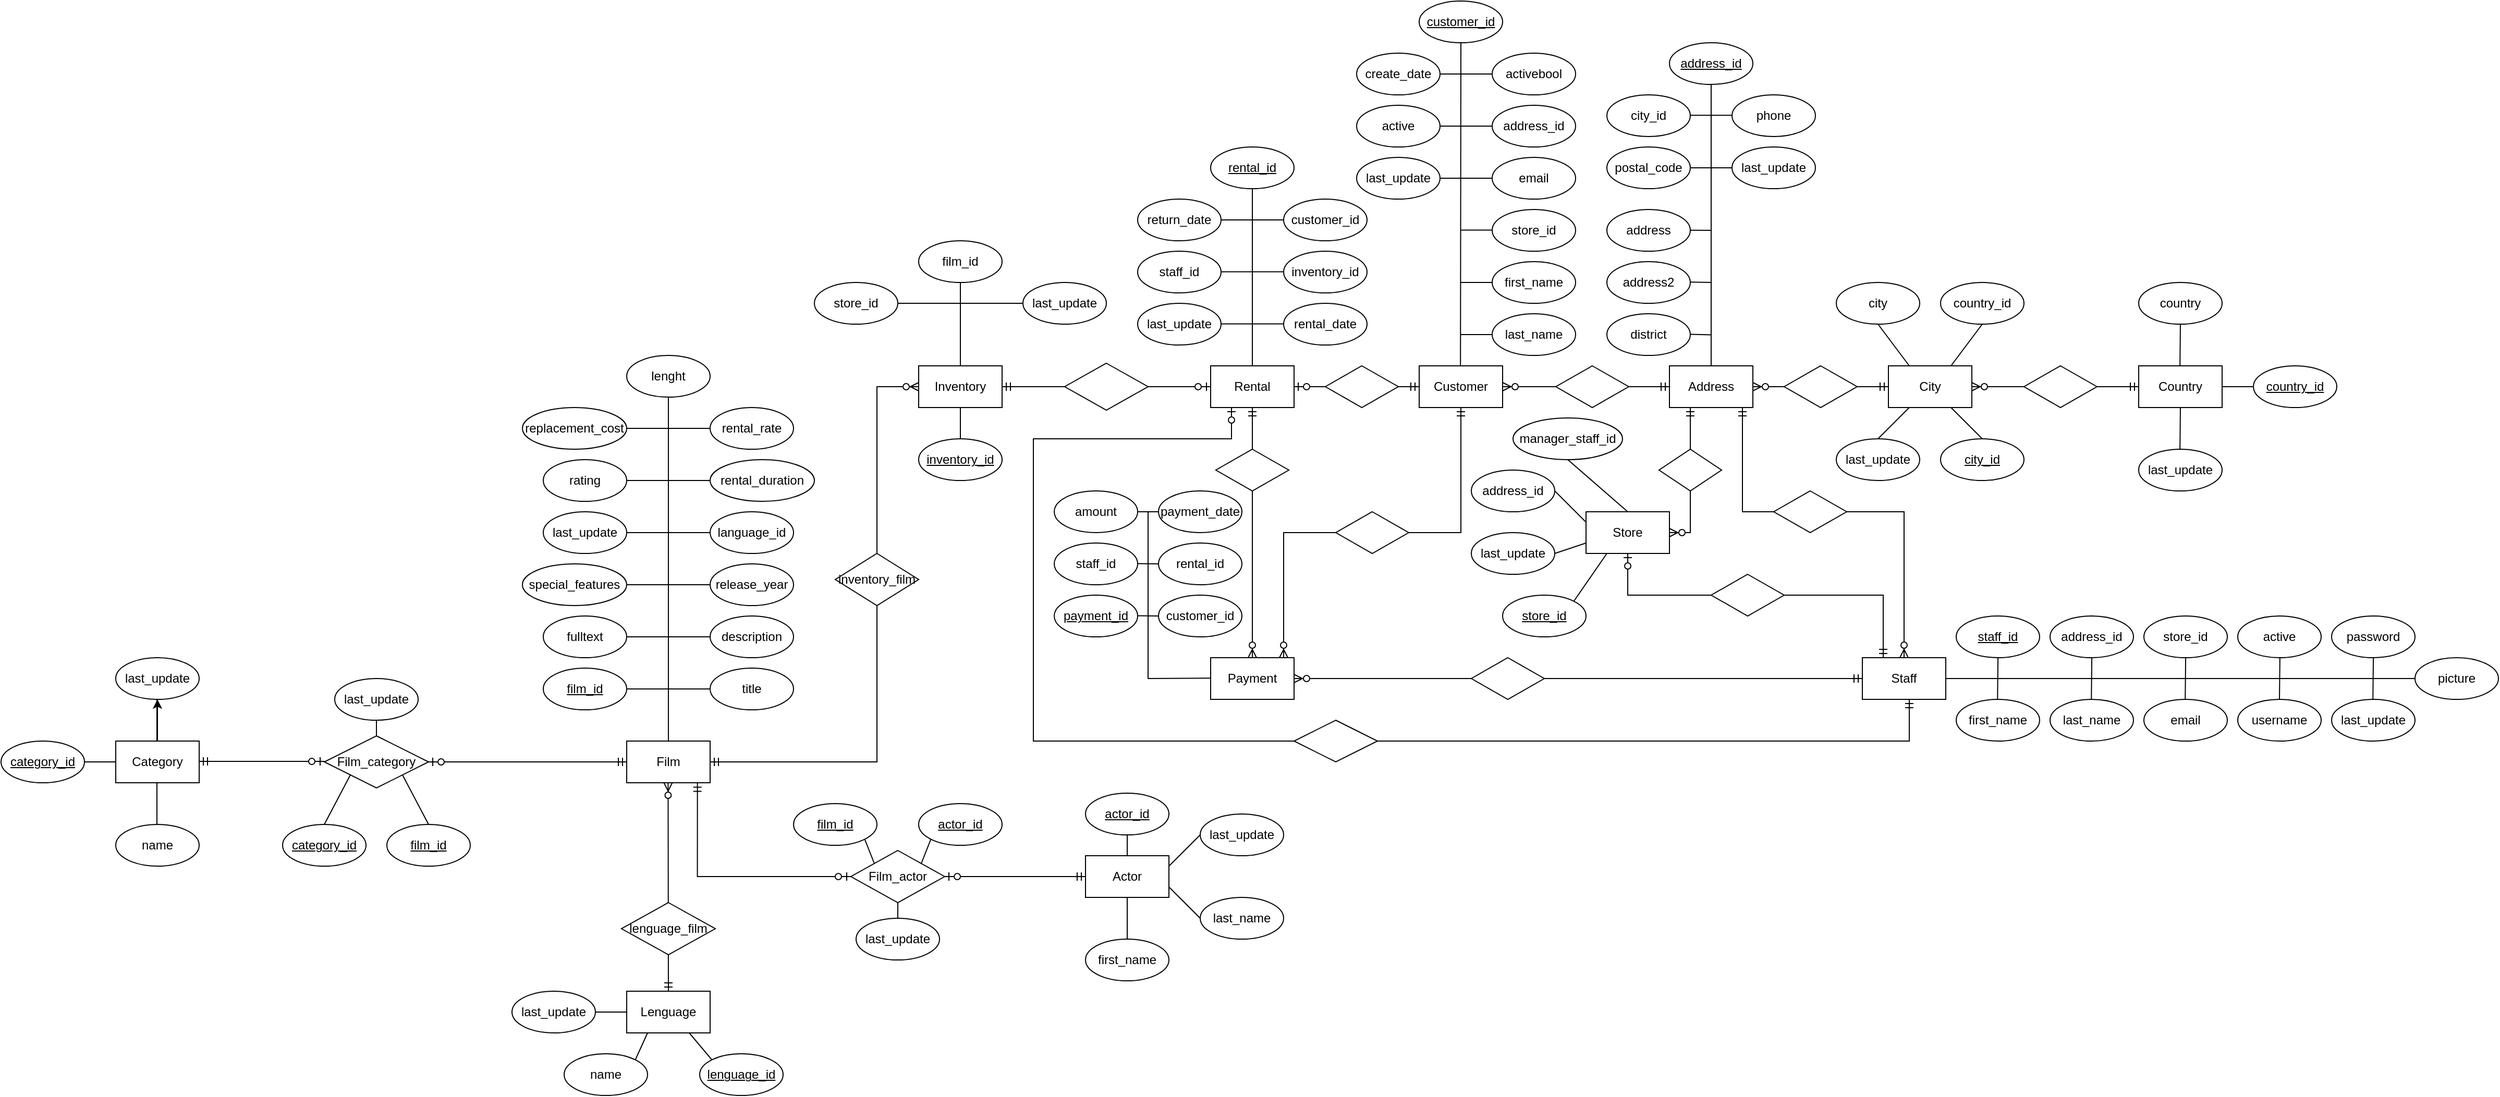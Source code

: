 <mxfile version="26.2.9">
  <diagram name="Page-1" id="4jk_KUfN_Y006rhd_L-A">
    <mxGraphModel dx="2867" dy="2242" grid="1" gridSize="10" guides="1" tooltips="1" connect="1" arrows="1" fold="1" page="1" pageScale="1" pageWidth="827" pageHeight="1169" math="0" shadow="0">
      <root>
        <mxCell id="0" />
        <mxCell id="1" parent="0" />
        <mxCell id="eJ3n2poEC1Jb6eCSKDP9-1" value="" style="edgeStyle=orthogonalEdgeStyle;rounded=0;orthogonalLoop=1;jettySize=auto;html=1;labelBackgroundColor=none;fontColor=default;" parent="1" source="eJ3n2poEC1Jb6eCSKDP9-2" target="eJ3n2poEC1Jb6eCSKDP9-10" edge="1">
          <mxGeometry relative="1" as="geometry" />
        </mxCell>
        <mxCell id="eJ3n2poEC1Jb6eCSKDP9-2" value="Category" style="whiteSpace=wrap;html=1;align=center;labelBackgroundColor=none;" parent="1" vertex="1">
          <mxGeometry x="-210" y="240" width="80" height="40" as="geometry" />
        </mxCell>
        <mxCell id="eJ3n2poEC1Jb6eCSKDP9-3" value="Film" style="whiteSpace=wrap;html=1;align=center;labelBackgroundColor=none;" parent="1" vertex="1">
          <mxGeometry x="280" y="240" width="80" height="40" as="geometry" />
        </mxCell>
        <mxCell id="eJ3n2poEC1Jb6eCSKDP9-4" value="Lenguage" style="whiteSpace=wrap;html=1;align=center;labelBackgroundColor=none;" parent="1" vertex="1">
          <mxGeometry x="280" y="480" width="80" height="40" as="geometry" />
        </mxCell>
        <mxCell id="eJ3n2poEC1Jb6eCSKDP9-5" value="Inventory" style="whiteSpace=wrap;html=1;align=center;labelBackgroundColor=none;" parent="1" vertex="1">
          <mxGeometry x="560" y="-120" width="80" height="40" as="geometry" />
        </mxCell>
        <mxCell id="eJ3n2poEC1Jb6eCSKDP9-6" value="Actor" style="whiteSpace=wrap;html=1;align=center;labelBackgroundColor=none;" parent="1" vertex="1">
          <mxGeometry x="720" y="350" width="80" height="40" as="geometry" />
        </mxCell>
        <mxCell id="eJ3n2poEC1Jb6eCSKDP9-7" value="Film_category" style="shape=rhombus;perimeter=rhombusPerimeter;whiteSpace=wrap;html=1;align=center;labelBackgroundColor=none;" parent="1" vertex="1">
          <mxGeometry x="-10" y="235" width="100" height="50" as="geometry" />
        </mxCell>
        <mxCell id="eJ3n2poEC1Jb6eCSKDP9-8" value="last_update" style="ellipse;whiteSpace=wrap;html=1;align=center;labelBackgroundColor=none;" parent="1" vertex="1">
          <mxGeometry y="180" width="80" height="40" as="geometry" />
        </mxCell>
        <mxCell id="eJ3n2poEC1Jb6eCSKDP9-9" value="" style="endArrow=none;html=1;rounded=0;entryX=0.5;entryY=0;entryDx=0;entryDy=0;exitX=0.5;exitY=1;exitDx=0;exitDy=0;labelBackgroundColor=none;fontColor=default;" parent="1" source="eJ3n2poEC1Jb6eCSKDP9-8" target="eJ3n2poEC1Jb6eCSKDP9-7" edge="1">
          <mxGeometry relative="1" as="geometry">
            <mxPoint x="210" y="170" as="sourcePoint" />
            <mxPoint x="370" y="170" as="targetPoint" />
          </mxGeometry>
        </mxCell>
        <mxCell id="eJ3n2poEC1Jb6eCSKDP9-10" value="last_update" style="ellipse;whiteSpace=wrap;html=1;align=center;labelBackgroundColor=none;" parent="1" vertex="1">
          <mxGeometry x="-210" y="160" width="80" height="40" as="geometry" />
        </mxCell>
        <mxCell id="eJ3n2poEC1Jb6eCSKDP9-11" value="name" style="ellipse;whiteSpace=wrap;html=1;align=center;labelBackgroundColor=none;" parent="1" vertex="1">
          <mxGeometry x="-210" y="320" width="80" height="40" as="geometry" />
        </mxCell>
        <mxCell id="eJ3n2poEC1Jb6eCSKDP9-12" value="" style="endArrow=none;html=1;rounded=0;entryX=0.5;entryY=0;entryDx=0;entryDy=0;exitX=0.5;exitY=1;exitDx=0;exitDy=0;labelBackgroundColor=none;fontColor=default;" parent="1" edge="1">
          <mxGeometry relative="1" as="geometry">
            <mxPoint x="-170.5" y="200" as="sourcePoint" />
            <mxPoint x="-170.5" y="240" as="targetPoint" />
          </mxGeometry>
        </mxCell>
        <mxCell id="eJ3n2poEC1Jb6eCSKDP9-13" value="" style="endArrow=none;html=1;rounded=0;entryX=0.5;entryY=0;entryDx=0;entryDy=0;exitX=0.5;exitY=1;exitDx=0;exitDy=0;labelBackgroundColor=none;fontColor=default;" parent="1" edge="1">
          <mxGeometry relative="1" as="geometry">
            <mxPoint x="-170.5" y="280" as="sourcePoint" />
            <mxPoint x="-170.5" y="320" as="targetPoint" />
          </mxGeometry>
        </mxCell>
        <mxCell id="eJ3n2poEC1Jb6eCSKDP9-14" value="title" style="ellipse;whiteSpace=wrap;html=1;align=center;labelBackgroundColor=none;" parent="1" vertex="1">
          <mxGeometry x="360" y="170" width="80" height="40" as="geometry" />
        </mxCell>
        <mxCell id="eJ3n2poEC1Jb6eCSKDP9-15" value="description" style="ellipse;whiteSpace=wrap;html=1;align=center;labelBackgroundColor=none;" parent="1" vertex="1">
          <mxGeometry x="360" y="120" width="80" height="40" as="geometry" />
        </mxCell>
        <mxCell id="eJ3n2poEC1Jb6eCSKDP9-16" value="release_year" style="ellipse;whiteSpace=wrap;html=1;align=center;labelBackgroundColor=none;" parent="1" vertex="1">
          <mxGeometry x="360" y="70" width="80" height="40" as="geometry" />
        </mxCell>
        <mxCell id="eJ3n2poEC1Jb6eCSKDP9-17" value="language_id" style="ellipse;whiteSpace=wrap;html=1;align=center;labelBackgroundColor=none;" parent="1" vertex="1">
          <mxGeometry x="360" y="20" width="80" height="40" as="geometry" />
        </mxCell>
        <mxCell id="eJ3n2poEC1Jb6eCSKDP9-18" value="rental_duration" style="ellipse;whiteSpace=wrap;html=1;align=center;labelBackgroundColor=none;" parent="1" vertex="1">
          <mxGeometry x="360" y="-30" width="100" height="40" as="geometry" />
        </mxCell>
        <mxCell id="eJ3n2poEC1Jb6eCSKDP9-19" value="special_features" style="ellipse;whiteSpace=wrap;html=1;align=center;labelBackgroundColor=none;" parent="1" vertex="1">
          <mxGeometry x="180" y="70" width="100" height="40" as="geometry" />
        </mxCell>
        <mxCell id="eJ3n2poEC1Jb6eCSKDP9-20" value="last_update" style="ellipse;whiteSpace=wrap;html=1;align=center;labelBackgroundColor=none;" parent="1" vertex="1">
          <mxGeometry x="200" y="20" width="80" height="40" as="geometry" />
        </mxCell>
        <mxCell id="eJ3n2poEC1Jb6eCSKDP9-21" value="rating" style="ellipse;whiteSpace=wrap;html=1;align=center;labelBackgroundColor=none;" parent="1" vertex="1">
          <mxGeometry x="200" y="-30" width="80" height="40" as="geometry" />
        </mxCell>
        <mxCell id="eJ3n2poEC1Jb6eCSKDP9-22" value="rental_rate" style="ellipse;whiteSpace=wrap;html=1;align=center;labelBackgroundColor=none;" parent="1" vertex="1">
          <mxGeometry x="360" y="-80" width="80" height="40" as="geometry" />
        </mxCell>
        <mxCell id="eJ3n2poEC1Jb6eCSKDP9-23" value="replacement_cost" style="ellipse;whiteSpace=wrap;html=1;align=center;labelBackgroundColor=none;" parent="1" vertex="1">
          <mxGeometry x="180" y="-80" width="100" height="40" as="geometry" />
        </mxCell>
        <mxCell id="eJ3n2poEC1Jb6eCSKDP9-24" value="lenght" style="ellipse;whiteSpace=wrap;html=1;align=center;labelBackgroundColor=none;" parent="1" vertex="1">
          <mxGeometry x="280" y="-130" width="80" height="40" as="geometry" />
        </mxCell>
        <mxCell id="eJ3n2poEC1Jb6eCSKDP9-25" value="fulltext" style="ellipse;whiteSpace=wrap;html=1;align=center;labelBackgroundColor=none;" parent="1" vertex="1">
          <mxGeometry x="200" y="120" width="80" height="40" as="geometry" />
        </mxCell>
        <mxCell id="eJ3n2poEC1Jb6eCSKDP9-26" value="last_update" style="ellipse;whiteSpace=wrap;html=1;align=center;labelBackgroundColor=none;" parent="1" vertex="1">
          <mxGeometry x="170" y="480" width="80" height="40" as="geometry" />
        </mxCell>
        <mxCell id="eJ3n2poEC1Jb6eCSKDP9-27" value="name" style="ellipse;whiteSpace=wrap;html=1;align=center;labelBackgroundColor=none;" parent="1" vertex="1">
          <mxGeometry x="220" y="540" width="80" height="40" as="geometry" />
        </mxCell>
        <mxCell id="eJ3n2poEC1Jb6eCSKDP9-28" value="film_id" style="ellipse;whiteSpace=wrap;html=1;align=center;labelBackgroundColor=none;" parent="1" vertex="1">
          <mxGeometry x="560" y="-240" width="80" height="40" as="geometry" />
        </mxCell>
        <mxCell id="eJ3n2poEC1Jb6eCSKDP9-29" value="store_id" style="ellipse;whiteSpace=wrap;html=1;align=center;labelBackgroundColor=none;" parent="1" vertex="1">
          <mxGeometry x="460" y="-200" width="80" height="40" as="geometry" />
        </mxCell>
        <mxCell id="eJ3n2poEC1Jb6eCSKDP9-30" value="last_update" style="ellipse;whiteSpace=wrap;html=1;align=center;labelBackgroundColor=none;" parent="1" vertex="1">
          <mxGeometry x="660" y="-200" width="80" height="40" as="geometry" />
        </mxCell>
        <mxCell id="eJ3n2poEC1Jb6eCSKDP9-31" value="Rental" style="whiteSpace=wrap;html=1;align=center;labelBackgroundColor=none;" parent="1" vertex="1">
          <mxGeometry x="840" y="-120" width="80" height="40" as="geometry" />
        </mxCell>
        <mxCell id="eJ3n2poEC1Jb6eCSKDP9-32" value="Film_actor" style="shape=rhombus;perimeter=rhombusPerimeter;whiteSpace=wrap;html=1;align=center;labelBackgroundColor=none;" parent="1" vertex="1">
          <mxGeometry x="495" y="345" width="90" height="50" as="geometry" />
        </mxCell>
        <mxCell id="eJ3n2poEC1Jb6eCSKDP9-33" value="last_update" style="ellipse;whiteSpace=wrap;html=1;align=center;labelBackgroundColor=none;" parent="1" vertex="1">
          <mxGeometry x="500" y="410" width="80" height="40" as="geometry" />
        </mxCell>
        <mxCell id="eJ3n2poEC1Jb6eCSKDP9-34" value="" style="endArrow=none;html=1;rounded=0;exitX=0.5;exitY=1;exitDx=0;exitDy=0;labelBackgroundColor=none;fontColor=default;" parent="1" source="eJ3n2poEC1Jb6eCSKDP9-32" edge="1">
          <mxGeometry relative="1" as="geometry">
            <mxPoint x="540" y="390" as="sourcePoint" />
            <mxPoint x="540" y="410" as="targetPoint" />
          </mxGeometry>
        </mxCell>
        <mxCell id="eJ3n2poEC1Jb6eCSKDP9-35" value="first_name" style="ellipse;whiteSpace=wrap;html=1;align=center;labelBackgroundColor=none;" parent="1" vertex="1">
          <mxGeometry x="720" y="430" width="80" height="40" as="geometry" />
        </mxCell>
        <mxCell id="eJ3n2poEC1Jb6eCSKDP9-36" value="last_name" style="ellipse;whiteSpace=wrap;html=1;align=center;labelBackgroundColor=none;" parent="1" vertex="1">
          <mxGeometry x="830" y="390" width="80" height="40" as="geometry" />
        </mxCell>
        <mxCell id="eJ3n2poEC1Jb6eCSKDP9-37" value="last_update" style="ellipse;whiteSpace=wrap;html=1;align=center;labelBackgroundColor=none;" parent="1" vertex="1">
          <mxGeometry x="830" y="310" width="80" height="40" as="geometry" />
        </mxCell>
        <mxCell id="eJ3n2poEC1Jb6eCSKDP9-38" value="" style="endArrow=none;html=1;rounded=0;entryX=0;entryY=0.5;entryDx=0;entryDy=0;exitX=1;exitY=0.25;exitDx=0;exitDy=0;labelBackgroundColor=none;fontColor=default;" parent="1" source="eJ3n2poEC1Jb6eCSKDP9-6" target="eJ3n2poEC1Jb6eCSKDP9-37" edge="1">
          <mxGeometry relative="1" as="geometry">
            <mxPoint x="540" y="270" as="sourcePoint" />
            <mxPoint x="700" y="270" as="targetPoint" />
          </mxGeometry>
        </mxCell>
        <mxCell id="eJ3n2poEC1Jb6eCSKDP9-39" value="" style="endArrow=none;html=1;rounded=0;entryX=0.5;entryY=0;entryDx=0;entryDy=0;exitX=0.5;exitY=1;exitDx=0;exitDy=0;labelBackgroundColor=none;fontColor=default;" parent="1" source="eJ3n2poEC1Jb6eCSKDP9-6" target="eJ3n2poEC1Jb6eCSKDP9-35" edge="1">
          <mxGeometry relative="1" as="geometry">
            <mxPoint x="750" y="400" as="sourcePoint" />
            <mxPoint x="790" y="400" as="targetPoint" />
          </mxGeometry>
        </mxCell>
        <mxCell id="eJ3n2poEC1Jb6eCSKDP9-40" value="" style="endArrow=none;html=1;rounded=0;entryX=0;entryY=0.5;entryDx=0;entryDy=0;exitX=1;exitY=0.75;exitDx=0;exitDy=0;labelBackgroundColor=none;fontColor=default;" parent="1" source="eJ3n2poEC1Jb6eCSKDP9-6" target="eJ3n2poEC1Jb6eCSKDP9-36" edge="1">
          <mxGeometry relative="1" as="geometry">
            <mxPoint x="770" y="400" as="sourcePoint" />
            <mxPoint x="770" y="440" as="targetPoint" />
          </mxGeometry>
        </mxCell>
        <mxCell id="eJ3n2poEC1Jb6eCSKDP9-41" value="" style="endArrow=none;html=1;rounded=0;entryX=1;entryY=0;entryDx=0;entryDy=0;exitX=0.25;exitY=1;exitDx=0;exitDy=0;labelBackgroundColor=none;fontColor=default;" parent="1" source="eJ3n2poEC1Jb6eCSKDP9-4" target="eJ3n2poEC1Jb6eCSKDP9-27" edge="1">
          <mxGeometry relative="1" as="geometry">
            <mxPoint x="350" y="540" as="sourcePoint" />
            <mxPoint x="350" y="580" as="targetPoint" />
          </mxGeometry>
        </mxCell>
        <mxCell id="eJ3n2poEC1Jb6eCSKDP9-42" value="" style="endArrow=none;html=1;rounded=0;entryX=1;entryY=0.5;entryDx=0;entryDy=0;labelBackgroundColor=none;fontColor=default;" parent="1" source="eJ3n2poEC1Jb6eCSKDP9-4" target="eJ3n2poEC1Jb6eCSKDP9-26" edge="1">
          <mxGeometry relative="1" as="geometry">
            <mxPoint x="580" y="500" as="sourcePoint" />
            <mxPoint x="580" y="540" as="targetPoint" />
          </mxGeometry>
        </mxCell>
        <mxCell id="eJ3n2poEC1Jb6eCSKDP9-43" value="inventory_id" style="ellipse;whiteSpace=wrap;html=1;align=center;labelBackgroundColor=none;" parent="1" vertex="1">
          <mxGeometry x="910" y="-230" width="80" height="40" as="geometry" />
        </mxCell>
        <mxCell id="eJ3n2poEC1Jb6eCSKDP9-44" value="rental_date" style="ellipse;whiteSpace=wrap;html=1;align=center;labelBackgroundColor=none;" parent="1" vertex="1">
          <mxGeometry x="910" y="-180" width="80" height="40" as="geometry" />
        </mxCell>
        <mxCell id="eJ3n2poEC1Jb6eCSKDP9-45" value="last_update" style="ellipse;whiteSpace=wrap;html=1;align=center;labelBackgroundColor=none;" parent="1" vertex="1">
          <mxGeometry x="770" y="-180" width="80" height="40" as="geometry" />
        </mxCell>
        <mxCell id="eJ3n2poEC1Jb6eCSKDP9-46" value="staff_id" style="ellipse;whiteSpace=wrap;html=1;align=center;labelBackgroundColor=none;" parent="1" vertex="1">
          <mxGeometry x="770" y="-230" width="80" height="40" as="geometry" />
        </mxCell>
        <mxCell id="eJ3n2poEC1Jb6eCSKDP9-47" value="customer_id" style="ellipse;whiteSpace=wrap;html=1;align=center;labelBackgroundColor=none;" parent="1" vertex="1">
          <mxGeometry x="910" y="-280" width="80" height="40" as="geometry" />
        </mxCell>
        <mxCell id="eJ3n2poEC1Jb6eCSKDP9-48" value="return_date" style="ellipse;whiteSpace=wrap;html=1;align=center;labelBackgroundColor=none;" parent="1" vertex="1">
          <mxGeometry x="770" y="-280" width="80" height="40" as="geometry" />
        </mxCell>
        <mxCell id="eJ3n2poEC1Jb6eCSKDP9-49" value="" style="endArrow=none;html=1;rounded=0;entryX=0.5;entryY=0;entryDx=0;entryDy=0;exitX=0.5;exitY=1;exitDx=0;exitDy=0;labelBackgroundColor=none;fontColor=default;" parent="1" source="eJ3n2poEC1Jb6eCSKDP9-105" target="eJ3n2poEC1Jb6eCSKDP9-31" edge="1">
          <mxGeometry relative="1" as="geometry">
            <mxPoint x="880" y="-260" as="sourcePoint" />
            <mxPoint x="930" y="-120" as="targetPoint" />
          </mxGeometry>
        </mxCell>
        <mxCell id="eJ3n2poEC1Jb6eCSKDP9-50" value="" style="endArrow=none;html=1;rounded=0;exitX=1;exitY=0.5;exitDx=0;exitDy=0;entryX=0;entryY=0.5;entryDx=0;entryDy=0;labelBackgroundColor=none;fontColor=default;" parent="1" source="eJ3n2poEC1Jb6eCSKDP9-48" target="eJ3n2poEC1Jb6eCSKDP9-47" edge="1">
          <mxGeometry relative="1" as="geometry">
            <mxPoint x="860" y="-280" as="sourcePoint" />
            <mxPoint x="900" y="-270" as="targetPoint" />
          </mxGeometry>
        </mxCell>
        <mxCell id="eJ3n2poEC1Jb6eCSKDP9-51" value="" style="endArrow=none;html=1;rounded=0;exitX=1;exitY=0.5;exitDx=0;exitDy=0;entryX=0;entryY=0.5;entryDx=0;entryDy=0;labelBackgroundColor=none;fontColor=default;" parent="1" edge="1">
          <mxGeometry relative="1" as="geometry">
            <mxPoint x="850" y="-210.24" as="sourcePoint" />
            <mxPoint x="910" y="-210.24" as="targetPoint" />
          </mxGeometry>
        </mxCell>
        <mxCell id="eJ3n2poEC1Jb6eCSKDP9-52" value="" style="endArrow=none;html=1;rounded=0;exitX=1;exitY=0.5;exitDx=0;exitDy=0;entryX=0;entryY=0.5;entryDx=0;entryDy=0;labelBackgroundColor=none;fontColor=default;" parent="1" edge="1">
          <mxGeometry relative="1" as="geometry">
            <mxPoint x="850" y="-160.24" as="sourcePoint" />
            <mxPoint x="910" y="-160.24" as="targetPoint" />
          </mxGeometry>
        </mxCell>
        <mxCell id="eJ3n2poEC1Jb6eCSKDP9-53" value="Customer" style="whiteSpace=wrap;html=1;align=center;labelBackgroundColor=none;" parent="1" vertex="1">
          <mxGeometry x="1040" y="-120" width="80" height="40" as="geometry" />
        </mxCell>
        <mxCell id="eJ3n2poEC1Jb6eCSKDP9-54" value="Address" style="whiteSpace=wrap;html=1;align=center;labelBackgroundColor=none;" parent="1" vertex="1">
          <mxGeometry x="1280" y="-120" width="80" height="40" as="geometry" />
        </mxCell>
        <mxCell id="eJ3n2poEC1Jb6eCSKDP9-55" value="City" style="whiteSpace=wrap;html=1;align=center;labelBackgroundColor=none;" parent="1" vertex="1">
          <mxGeometry x="1490" y="-120" width="80" height="40" as="geometry" />
        </mxCell>
        <mxCell id="eJ3n2poEC1Jb6eCSKDP9-56" value="Country" style="whiteSpace=wrap;html=1;align=center;labelBackgroundColor=none;" parent="1" vertex="1">
          <mxGeometry x="1730" y="-120" width="80" height="40" as="geometry" />
        </mxCell>
        <mxCell id="eJ3n2poEC1Jb6eCSKDP9-57" value="last_update" style="ellipse;whiteSpace=wrap;html=1;align=center;labelBackgroundColor=none;" parent="1" vertex="1">
          <mxGeometry x="1730" y="-40" width="80" height="40" as="geometry" />
        </mxCell>
        <mxCell id="eJ3n2poEC1Jb6eCSKDP9-58" value="country" style="ellipse;whiteSpace=wrap;html=1;align=center;labelBackgroundColor=none;" parent="1" vertex="1">
          <mxGeometry x="1730" y="-200" width="80" height="40" as="geometry" />
        </mxCell>
        <mxCell id="eJ3n2poEC1Jb6eCSKDP9-59" value="last_update" style="ellipse;whiteSpace=wrap;html=1;align=center;labelBackgroundColor=none;" parent="1" vertex="1">
          <mxGeometry x="1440" y="-50" width="80" height="40" as="geometry" />
        </mxCell>
        <mxCell id="eJ3n2poEC1Jb6eCSKDP9-60" value="" style="endArrow=none;html=1;rounded=0;entryX=0.5;entryY=0;entryDx=0;entryDy=0;exitX=0.5;exitY=1;exitDx=0;exitDy=0;labelBackgroundColor=none;fontColor=default;" parent="1" source="eJ3n2poEC1Jb6eCSKDP9-56" edge="1">
          <mxGeometry relative="1" as="geometry">
            <mxPoint x="1769.58" y="-180" as="sourcePoint" />
            <mxPoint x="1769.58" y="-40" as="targetPoint" />
          </mxGeometry>
        </mxCell>
        <mxCell id="eJ3n2poEC1Jb6eCSKDP9-61" value="" style="endArrow=none;html=1;rounded=0;entryX=0.5;entryY=0;entryDx=0;entryDy=0;exitX=0.5;exitY=1;exitDx=0;exitDy=0;labelBackgroundColor=none;fontColor=default;" parent="1" edge="1">
          <mxGeometry relative="1" as="geometry">
            <mxPoint x="1770" y="-160" as="sourcePoint" />
            <mxPoint x="1769.58" y="-120" as="targetPoint" />
          </mxGeometry>
        </mxCell>
        <mxCell id="eJ3n2poEC1Jb6eCSKDP9-62" value="" style="endArrow=none;html=1;rounded=0;entryX=0.5;entryY=0;entryDx=0;entryDy=0;exitX=0.25;exitY=1;exitDx=0;exitDy=0;labelBackgroundColor=none;fontColor=default;" parent="1" source="eJ3n2poEC1Jb6eCSKDP9-55" target="eJ3n2poEC1Jb6eCSKDP9-59" edge="1">
          <mxGeometry relative="1" as="geometry">
            <mxPoint x="1530" y="-80" as="sourcePoint" />
            <mxPoint x="1529.58" y="-40" as="targetPoint" />
          </mxGeometry>
        </mxCell>
        <mxCell id="eJ3n2poEC1Jb6eCSKDP9-63" value="country_id" style="ellipse;whiteSpace=wrap;html=1;align=center;labelBackgroundColor=none;" parent="1" vertex="1">
          <mxGeometry x="1540" y="-200" width="80" height="40" as="geometry" />
        </mxCell>
        <mxCell id="eJ3n2poEC1Jb6eCSKDP9-64" value="" style="endArrow=none;html=1;rounded=0;entryX=0.75;entryY=0;entryDx=0;entryDy=0;exitX=0.5;exitY=1;exitDx=0;exitDy=0;labelBackgroundColor=none;fontColor=default;" parent="1" source="eJ3n2poEC1Jb6eCSKDP9-63" target="eJ3n2poEC1Jb6eCSKDP9-55" edge="1">
          <mxGeometry relative="1" as="geometry">
            <mxPoint x="1530" y="-160" as="sourcePoint" />
            <mxPoint x="1529.58" y="-120" as="targetPoint" />
          </mxGeometry>
        </mxCell>
        <mxCell id="eJ3n2poEC1Jb6eCSKDP9-65" value="city" style="ellipse;whiteSpace=wrap;html=1;align=center;labelBackgroundColor=none;" parent="1" vertex="1">
          <mxGeometry x="1440" y="-200" width="80" height="40" as="geometry" />
        </mxCell>
        <mxCell id="eJ3n2poEC1Jb6eCSKDP9-66" value="" style="endArrow=none;html=1;rounded=0;entryX=0.25;entryY=0;entryDx=0;entryDy=0;exitX=0.5;exitY=1;exitDx=0;exitDy=0;labelBackgroundColor=none;fontColor=default;" parent="1" source="eJ3n2poEC1Jb6eCSKDP9-65" target="eJ3n2poEC1Jb6eCSKDP9-55" edge="1">
          <mxGeometry relative="1" as="geometry">
            <mxPoint x="1470.42" y="-150" as="sourcePoint" />
            <mxPoint x="1470" y="-110" as="targetPoint" />
          </mxGeometry>
        </mxCell>
        <mxCell id="eJ3n2poEC1Jb6eCSKDP9-67" value="district" style="ellipse;whiteSpace=wrap;html=1;align=center;labelBackgroundColor=none;" parent="1" vertex="1">
          <mxGeometry x="1220" y="-170" width="80" height="40" as="geometry" />
        </mxCell>
        <mxCell id="eJ3n2poEC1Jb6eCSKDP9-68" value="address2" style="ellipse;whiteSpace=wrap;html=1;align=center;labelBackgroundColor=none;" parent="1" vertex="1">
          <mxGeometry x="1220" y="-220" width="80" height="40" as="geometry" />
        </mxCell>
        <mxCell id="eJ3n2poEC1Jb6eCSKDP9-69" value="address" style="ellipse;whiteSpace=wrap;html=1;align=center;labelBackgroundColor=none;" parent="1" vertex="1">
          <mxGeometry x="1220" y="-270" width="80" height="40" as="geometry" />
        </mxCell>
        <mxCell id="eJ3n2poEC1Jb6eCSKDP9-70" value="city_id" style="ellipse;whiteSpace=wrap;html=1;align=center;labelBackgroundColor=none;" parent="1" vertex="1">
          <mxGeometry x="1220" y="-380" width="80" height="40" as="geometry" />
        </mxCell>
        <mxCell id="eJ3n2poEC1Jb6eCSKDP9-71" value="phone" style="ellipse;whiteSpace=wrap;html=1;align=center;labelBackgroundColor=none;" parent="1" vertex="1">
          <mxGeometry x="1340" y="-380" width="80" height="40" as="geometry" />
        </mxCell>
        <mxCell id="eJ3n2poEC1Jb6eCSKDP9-72" value="postal_code" style="ellipse;whiteSpace=wrap;html=1;align=center;labelBackgroundColor=none;" parent="1" vertex="1">
          <mxGeometry x="1220" y="-330" width="80" height="40" as="geometry" />
        </mxCell>
        <mxCell id="eJ3n2poEC1Jb6eCSKDP9-73" value="last_update" style="ellipse;whiteSpace=wrap;html=1;align=center;labelBackgroundColor=none;" parent="1" vertex="1">
          <mxGeometry x="1340" y="-330" width="80" height="40" as="geometry" />
        </mxCell>
        <mxCell id="eJ3n2poEC1Jb6eCSKDP9-74" value="" style="endArrow=none;html=1;rounded=0;labelBackgroundColor=none;fontColor=default;" parent="1" edge="1">
          <mxGeometry relative="1" as="geometry">
            <mxPoint x="1300" y="-250.14" as="sourcePoint" />
            <mxPoint x="1320" y="-250" as="targetPoint" />
          </mxGeometry>
        </mxCell>
        <mxCell id="eJ3n2poEC1Jb6eCSKDP9-75" value="" style="endArrow=none;html=1;rounded=0;exitX=1;exitY=0.5;exitDx=0;exitDy=0;entryX=0;entryY=0.5;entryDx=0;entryDy=0;labelBackgroundColor=none;fontColor=default;" parent="1" source="eJ3n2poEC1Jb6eCSKDP9-72" target="eJ3n2poEC1Jb6eCSKDP9-73" edge="1">
          <mxGeometry relative="1" as="geometry">
            <mxPoint x="1290" y="-250.83" as="sourcePoint" />
            <mxPoint x="1350" y="-250.83" as="targetPoint" />
          </mxGeometry>
        </mxCell>
        <mxCell id="eJ3n2poEC1Jb6eCSKDP9-76" value="" style="endArrow=none;html=1;rounded=0;exitX=1;exitY=0.5;exitDx=0;exitDy=0;entryX=0;entryY=0.5;entryDx=0;entryDy=0;labelBackgroundColor=none;fontColor=default;" parent="1" edge="1">
          <mxGeometry relative="1" as="geometry">
            <mxPoint x="1300" y="-360.42" as="sourcePoint" />
            <mxPoint x="1340" y="-360.42" as="targetPoint" />
          </mxGeometry>
        </mxCell>
        <mxCell id="eJ3n2poEC1Jb6eCSKDP9-77" value="" style="endArrow=none;html=1;rounded=0;exitX=0.5;exitY=0;exitDx=0;exitDy=0;entryX=0.5;entryY=1;entryDx=0;entryDy=0;labelBackgroundColor=none;fontColor=default;" parent="1" source="eJ3n2poEC1Jb6eCSKDP9-54" target="eJ3n2poEC1Jb6eCSKDP9-107" edge="1">
          <mxGeometry relative="1" as="geometry">
            <mxPoint x="1320" y="-140.42" as="sourcePoint" />
            <mxPoint x="1320" y="-360.278" as="targetPoint" />
          </mxGeometry>
        </mxCell>
        <mxCell id="eJ3n2poEC1Jb6eCSKDP9-78" value="" style="endArrow=none;html=1;rounded=0;exitX=1;exitY=0.5;exitDx=0;exitDy=0;labelBackgroundColor=none;fontColor=default;" parent="1" edge="1">
          <mxGeometry relative="1" as="geometry">
            <mxPoint x="1300" y="-150.21" as="sourcePoint" />
            <mxPoint x="1320" y="-149.79" as="targetPoint" />
          </mxGeometry>
        </mxCell>
        <mxCell id="eJ3n2poEC1Jb6eCSKDP9-79" value="" style="endArrow=none;html=1;rounded=0;exitX=1;exitY=0.5;exitDx=0;exitDy=0;labelBackgroundColor=none;fontColor=default;" parent="1" edge="1">
          <mxGeometry relative="1" as="geometry">
            <mxPoint x="1300" y="-200.42" as="sourcePoint" />
            <mxPoint x="1320" y="-200.0" as="targetPoint" />
            <Array as="points">
              <mxPoint x="1320" y="-200.0" />
            </Array>
          </mxGeometry>
        </mxCell>
        <mxCell id="eJ3n2poEC1Jb6eCSKDP9-80" value="address_id" style="ellipse;whiteSpace=wrap;html=1;align=center;labelBackgroundColor=none;" parent="1" vertex="1">
          <mxGeometry x="1110" y="-370" width="80" height="40" as="geometry" />
        </mxCell>
        <mxCell id="eJ3n2poEC1Jb6eCSKDP9-81" value="email" style="ellipse;whiteSpace=wrap;html=1;align=center;labelBackgroundColor=none;" parent="1" vertex="1">
          <mxGeometry x="1110" y="-320" width="80" height="40" as="geometry" />
        </mxCell>
        <mxCell id="eJ3n2poEC1Jb6eCSKDP9-82" value="last_update" style="ellipse;whiteSpace=wrap;html=1;align=center;labelBackgroundColor=none;" parent="1" vertex="1">
          <mxGeometry x="980" y="-320" width="80" height="40" as="geometry" />
        </mxCell>
        <mxCell id="eJ3n2poEC1Jb6eCSKDP9-83" value="active" style="ellipse;whiteSpace=wrap;html=1;align=center;labelBackgroundColor=none;" parent="1" vertex="1">
          <mxGeometry x="980" y="-370" width="80" height="40" as="geometry" />
        </mxCell>
        <mxCell id="eJ3n2poEC1Jb6eCSKDP9-84" value="activebool" style="ellipse;whiteSpace=wrap;html=1;align=center;labelBackgroundColor=none;" parent="1" vertex="1">
          <mxGeometry x="1110" y="-420" width="80" height="40" as="geometry" />
        </mxCell>
        <mxCell id="eJ3n2poEC1Jb6eCSKDP9-85" value="create_date" style="ellipse;whiteSpace=wrap;html=1;align=center;labelBackgroundColor=none;" parent="1" vertex="1">
          <mxGeometry x="980" y="-420" width="80" height="40" as="geometry" />
        </mxCell>
        <mxCell id="eJ3n2poEC1Jb6eCSKDP9-86" value="" style="endArrow=none;html=1;rounded=0;exitX=1;exitY=0.5;exitDx=0;exitDy=0;entryX=0;entryY=0.5;entryDx=0;entryDy=0;labelBackgroundColor=none;fontColor=default;" parent="1" source="eJ3n2poEC1Jb6eCSKDP9-85" target="eJ3n2poEC1Jb6eCSKDP9-84" edge="1">
          <mxGeometry relative="1" as="geometry">
            <mxPoint x="1080" y="-380" as="sourcePoint" />
            <mxPoint x="1120" y="-370" as="targetPoint" />
          </mxGeometry>
        </mxCell>
        <mxCell id="eJ3n2poEC1Jb6eCSKDP9-87" value="" style="endArrow=none;html=1;rounded=0;entryX=0;entryY=0.5;entryDx=0;entryDy=0;exitX=1;exitY=0.5;exitDx=0;exitDy=0;labelBackgroundColor=none;fontColor=default;" parent="1" source="eJ3n2poEC1Jb6eCSKDP9-83" target="eJ3n2poEC1Jb6eCSKDP9-80" edge="1">
          <mxGeometry relative="1" as="geometry">
            <mxPoint x="1090" y="-350" as="sourcePoint" />
            <mxPoint x="1130" y="-320.24" as="targetPoint" />
          </mxGeometry>
        </mxCell>
        <mxCell id="eJ3n2poEC1Jb6eCSKDP9-88" value="" style="endArrow=none;html=1;rounded=0;exitX=1;exitY=0.5;exitDx=0;exitDy=0;entryX=0;entryY=0.5;entryDx=0;entryDy=0;labelBackgroundColor=none;fontColor=default;" parent="1" source="eJ3n2poEC1Jb6eCSKDP9-82" target="eJ3n2poEC1Jb6eCSKDP9-81" edge="1">
          <mxGeometry relative="1" as="geometry">
            <mxPoint x="1070" y="-280.24" as="sourcePoint" />
            <mxPoint x="1130" y="-280.24" as="targetPoint" />
          </mxGeometry>
        </mxCell>
        <mxCell id="eJ3n2poEC1Jb6eCSKDP9-89" value="" style="endArrow=none;html=1;rounded=0;entryX=0.5;entryY=0;entryDx=0;entryDy=0;exitX=0.5;exitY=1;exitDx=0;exitDy=0;labelBackgroundColor=none;fontColor=default;" parent="1" source="eJ3n2poEC1Jb6eCSKDP9-106" edge="1">
          <mxGeometry relative="1" as="geometry">
            <mxPoint x="1080" y="-400" as="sourcePoint" />
            <mxPoint x="1079.58" y="-120" as="targetPoint" />
          </mxGeometry>
        </mxCell>
        <mxCell id="eJ3n2poEC1Jb6eCSKDP9-90" value="first_name" style="ellipse;whiteSpace=wrap;html=1;align=center;labelBackgroundColor=none;" parent="1" vertex="1">
          <mxGeometry x="1110" y="-220" width="80" height="40" as="geometry" />
        </mxCell>
        <mxCell id="eJ3n2poEC1Jb6eCSKDP9-91" value="last_name" style="ellipse;whiteSpace=wrap;html=1;align=center;labelBackgroundColor=none;" parent="1" vertex="1">
          <mxGeometry x="1110" y="-170" width="80" height="40" as="geometry" />
        </mxCell>
        <mxCell id="eJ3n2poEC1Jb6eCSKDP9-92" value="store_id" style="ellipse;whiteSpace=wrap;html=1;align=center;labelBackgroundColor=none;" parent="1" vertex="1">
          <mxGeometry x="1110" y="-270" width="80" height="40" as="geometry" />
        </mxCell>
        <mxCell id="eJ3n2poEC1Jb6eCSKDP9-93" value="" style="endArrow=none;html=1;rounded=0;entryX=0;entryY=0.5;entryDx=0;entryDy=0;labelBackgroundColor=none;fontColor=default;" parent="1" target="eJ3n2poEC1Jb6eCSKDP9-91" edge="1">
          <mxGeometry relative="1" as="geometry">
            <mxPoint x="1080" y="-150" as="sourcePoint" />
            <mxPoint x="1120" y="-310" as="targetPoint" />
          </mxGeometry>
        </mxCell>
        <mxCell id="eJ3n2poEC1Jb6eCSKDP9-94" value="" style="endArrow=none;html=1;rounded=0;entryX=0;entryY=0.5;entryDx=0;entryDy=0;labelBackgroundColor=none;fontColor=default;" parent="1" target="eJ3n2poEC1Jb6eCSKDP9-90" edge="1">
          <mxGeometry relative="1" as="geometry">
            <mxPoint x="1080" y="-200" as="sourcePoint" />
            <mxPoint x="1130" y="-300" as="targetPoint" />
          </mxGeometry>
        </mxCell>
        <mxCell id="eJ3n2poEC1Jb6eCSKDP9-95" value="Payment" style="whiteSpace=wrap;html=1;align=center;labelBackgroundColor=none;" parent="1" vertex="1">
          <mxGeometry x="840" y="160" width="80" height="40" as="geometry" />
        </mxCell>
        <mxCell id="BU0Beg_0q8MP8XWMQUrm-27" style="edgeStyle=orthogonalEdgeStyle;rounded=0;orthogonalLoop=1;jettySize=auto;html=1;entryX=0.25;entryY=1;entryDx=0;entryDy=0;startArrow=ERmandOne;startFill=0;endArrow=ERzeroToOne;endFill=0;" edge="1" parent="1" source="eJ3n2poEC1Jb6eCSKDP9-96" target="eJ3n2poEC1Jb6eCSKDP9-31">
          <mxGeometry relative="1" as="geometry">
            <Array as="points">
              <mxPoint x="1510" y="240" />
              <mxPoint x="670" y="240" />
              <mxPoint x="670" y="-50" />
              <mxPoint x="860" y="-50" />
            </Array>
          </mxGeometry>
        </mxCell>
        <mxCell id="eJ3n2poEC1Jb6eCSKDP9-96" value="Staff" style="whiteSpace=wrap;html=1;align=center;labelBackgroundColor=none;" parent="1" vertex="1">
          <mxGeometry x="1465" y="160" width="80" height="40" as="geometry" />
        </mxCell>
        <mxCell id="BU0Beg_0q8MP8XWMQUrm-40" style="edgeStyle=orthogonalEdgeStyle;rounded=0;orthogonalLoop=1;jettySize=auto;html=1;entryX=0.25;entryY=0;entryDx=0;entryDy=0;startArrow=ERzeroToOne;startFill=0;endArrow=ERmandOne;endFill=0;" edge="1" parent="1" source="eJ3n2poEC1Jb6eCSKDP9-97" target="eJ3n2poEC1Jb6eCSKDP9-96">
          <mxGeometry relative="1" as="geometry">
            <Array as="points">
              <mxPoint x="1240" y="100" />
              <mxPoint x="1485" y="100" />
            </Array>
          </mxGeometry>
        </mxCell>
        <mxCell id="eJ3n2poEC1Jb6eCSKDP9-97" value="Store" style="whiteSpace=wrap;html=1;align=center;labelBackgroundColor=none;" parent="1" vertex="1">
          <mxGeometry x="1200" y="20" width="80" height="40" as="geometry" />
        </mxCell>
        <mxCell id="eJ3n2poEC1Jb6eCSKDP9-98" value="" style="endArrow=none;html=1;rounded=0;entryX=0;entryY=0.5;entryDx=0;entryDy=0;labelBackgroundColor=none;fontColor=default;" parent="1" edge="1">
          <mxGeometry relative="1" as="geometry">
            <mxPoint x="1080" y="-250.2" as="sourcePoint" />
            <mxPoint x="1110" y="-250.2" as="targetPoint" />
          </mxGeometry>
        </mxCell>
        <mxCell id="eJ3n2poEC1Jb6eCSKDP9-99" value="last_update" style="ellipse;whiteSpace=wrap;html=1;align=center;labelBackgroundColor=none;" parent="1" vertex="1">
          <mxGeometry x="1090" y="40" width="80" height="40" as="geometry" />
        </mxCell>
        <mxCell id="eJ3n2poEC1Jb6eCSKDP9-100" value="address_id" style="ellipse;whiteSpace=wrap;html=1;align=center;labelBackgroundColor=none;" parent="1" vertex="1">
          <mxGeometry x="1090" y="-20" width="80" height="40" as="geometry" />
        </mxCell>
        <mxCell id="eJ3n2poEC1Jb6eCSKDP9-101" value="manager_staff_id" style="ellipse;whiteSpace=wrap;html=1;align=center;labelBackgroundColor=none;" parent="1" vertex="1">
          <mxGeometry x="1130" y="-70" width="105" height="40" as="geometry" />
        </mxCell>
        <mxCell id="eJ3n2poEC1Jb6eCSKDP9-102" value="" style="endArrow=none;html=1;rounded=0;entryX=0.5;entryY=0;entryDx=0;entryDy=0;exitX=0.5;exitY=1;exitDx=0;exitDy=0;labelBackgroundColor=none;fontColor=default;" parent="1" source="eJ3n2poEC1Jb6eCSKDP9-101" target="eJ3n2poEC1Jb6eCSKDP9-97" edge="1">
          <mxGeometry relative="1" as="geometry">
            <mxPoint x="1010" y="50" as="sourcePoint" />
            <mxPoint x="1170" y="50" as="targetPoint" />
          </mxGeometry>
        </mxCell>
        <mxCell id="eJ3n2poEC1Jb6eCSKDP9-103" value="" style="endArrow=none;html=1;rounded=0;entryX=0;entryY=0.25;entryDx=0;entryDy=0;exitX=1;exitY=0.5;exitDx=0;exitDy=0;labelBackgroundColor=none;fontColor=default;" parent="1" source="eJ3n2poEC1Jb6eCSKDP9-100" target="eJ3n2poEC1Jb6eCSKDP9-97" edge="1">
          <mxGeometry relative="1" as="geometry">
            <mxPoint x="1010" y="50" as="sourcePoint" />
            <mxPoint x="1170" y="50" as="targetPoint" />
          </mxGeometry>
        </mxCell>
        <mxCell id="eJ3n2poEC1Jb6eCSKDP9-104" value="" style="endArrow=none;html=1;rounded=0;entryX=0;entryY=0.75;entryDx=0;entryDy=0;exitX=1;exitY=0.5;exitDx=0;exitDy=0;labelBackgroundColor=none;fontColor=default;" parent="1" source="eJ3n2poEC1Jb6eCSKDP9-99" target="eJ3n2poEC1Jb6eCSKDP9-97" edge="1">
          <mxGeometry relative="1" as="geometry">
            <mxPoint x="1010" y="50" as="sourcePoint" />
            <mxPoint x="1170" y="50" as="targetPoint" />
          </mxGeometry>
        </mxCell>
        <mxCell id="eJ3n2poEC1Jb6eCSKDP9-105" value="rental_id" style="ellipse;whiteSpace=wrap;html=1;align=center;fontStyle=4;labelBackgroundColor=none;" parent="1" vertex="1">
          <mxGeometry x="840" y="-330" width="80" height="40" as="geometry" />
        </mxCell>
        <mxCell id="eJ3n2poEC1Jb6eCSKDP9-106" value="customer_id" style="ellipse;whiteSpace=wrap;html=1;align=center;fontStyle=4;labelBackgroundColor=none;" parent="1" vertex="1">
          <mxGeometry x="1040" y="-470" width="80" height="40" as="geometry" />
        </mxCell>
        <mxCell id="eJ3n2poEC1Jb6eCSKDP9-107" value="address_id" style="ellipse;whiteSpace=wrap;html=1;align=center;fontStyle=4;labelBackgroundColor=none;" parent="1" vertex="1">
          <mxGeometry x="1280" y="-430" width="80" height="40" as="geometry" />
        </mxCell>
        <mxCell id="eJ3n2poEC1Jb6eCSKDP9-108" value="city_id" style="ellipse;whiteSpace=wrap;html=1;align=center;fontStyle=4;labelBackgroundColor=none;" parent="1" vertex="1">
          <mxGeometry x="1540" y="-50" width="80" height="40" as="geometry" />
        </mxCell>
        <mxCell id="eJ3n2poEC1Jb6eCSKDP9-109" value="" style="endArrow=none;html=1;rounded=0;entryX=0.75;entryY=1;entryDx=0;entryDy=0;exitX=0.5;exitY=0;exitDx=0;exitDy=0;labelBackgroundColor=none;fontColor=default;" parent="1" source="eJ3n2poEC1Jb6eCSKDP9-108" target="eJ3n2poEC1Jb6eCSKDP9-55" edge="1">
          <mxGeometry relative="1" as="geometry">
            <mxPoint x="1590" y="-150" as="sourcePoint" />
            <mxPoint x="1560" y="-110" as="targetPoint" />
          </mxGeometry>
        </mxCell>
        <mxCell id="eJ3n2poEC1Jb6eCSKDP9-110" value="store_id" style="ellipse;whiteSpace=wrap;html=1;align=center;fontStyle=4;labelBackgroundColor=none;" parent="1" vertex="1">
          <mxGeometry x="1120" y="100" width="80" height="40" as="geometry" />
        </mxCell>
        <mxCell id="eJ3n2poEC1Jb6eCSKDP9-111" value="" style="endArrow=none;html=1;rounded=0;exitX=1;exitY=0;exitDx=0;exitDy=0;entryX=0.25;entryY=1;entryDx=0;entryDy=0;labelBackgroundColor=none;fontColor=default;" parent="1" source="eJ3n2poEC1Jb6eCSKDP9-110" target="eJ3n2poEC1Jb6eCSKDP9-97" edge="1">
          <mxGeometry relative="1" as="geometry">
            <mxPoint x="1170" y="30" as="sourcePoint" />
            <mxPoint x="1330" y="30" as="targetPoint" />
          </mxGeometry>
        </mxCell>
        <mxCell id="eJ3n2poEC1Jb6eCSKDP9-112" value="country_id" style="ellipse;whiteSpace=wrap;html=1;align=center;fontStyle=4;labelBackgroundColor=none;" parent="1" vertex="1">
          <mxGeometry x="1840" y="-120" width="80" height="40" as="geometry" />
        </mxCell>
        <mxCell id="eJ3n2poEC1Jb6eCSKDP9-113" value="" style="endArrow=none;html=1;rounded=0;entryX=1;entryY=0.5;entryDx=0;entryDy=0;exitX=0;exitY=0.5;exitDx=0;exitDy=0;labelBackgroundColor=none;fontColor=default;" parent="1" source="eJ3n2poEC1Jb6eCSKDP9-112" target="eJ3n2poEC1Jb6eCSKDP9-56" edge="1">
          <mxGeometry relative="1" as="geometry">
            <mxPoint x="1860.42" y="-180" as="sourcePoint" />
            <mxPoint x="1860" y="-140" as="targetPoint" />
          </mxGeometry>
        </mxCell>
        <mxCell id="eJ3n2poEC1Jb6eCSKDP9-114" value="inventory_id" style="ellipse;whiteSpace=wrap;html=1;align=center;fontStyle=4;labelBackgroundColor=none;" parent="1" vertex="1">
          <mxGeometry x="560" y="-50" width="80" height="40" as="geometry" />
        </mxCell>
        <mxCell id="eJ3n2poEC1Jb6eCSKDP9-115" value="" style="endArrow=none;html=1;rounded=0;entryX=0.5;entryY=0;entryDx=0;entryDy=0;exitX=0.5;exitY=1;exitDx=0;exitDy=0;labelBackgroundColor=none;fontColor=default;" parent="1" source="eJ3n2poEC1Jb6eCSKDP9-5" target="eJ3n2poEC1Jb6eCSKDP9-114" edge="1">
          <mxGeometry relative="1" as="geometry">
            <mxPoint x="679.57" y="-65" as="sourcePoint" />
            <mxPoint x="679.57" y="105" as="targetPoint" />
          </mxGeometry>
        </mxCell>
        <mxCell id="eJ3n2poEC1Jb6eCSKDP9-116" value="" style="endArrow=none;html=1;rounded=0;entryX=0.5;entryY=0;entryDx=0;entryDy=0;exitX=0.5;exitY=1;exitDx=0;exitDy=0;labelBackgroundColor=none;fontColor=default;" parent="1" source="eJ3n2poEC1Jb6eCSKDP9-28" target="eJ3n2poEC1Jb6eCSKDP9-5" edge="1">
          <mxGeometry relative="1" as="geometry">
            <mxPoint x="660" y="-425" as="sourcePoint" />
            <mxPoint x="600" y="-160" as="targetPoint" />
          </mxGeometry>
        </mxCell>
        <mxCell id="eJ3n2poEC1Jb6eCSKDP9-117" value="" style="endArrow=none;html=1;rounded=0;entryX=1;entryY=0.5;entryDx=0;entryDy=0;exitX=0;exitY=0.5;exitDx=0;exitDy=0;labelBackgroundColor=none;fontColor=default;" parent="1" source="eJ3n2poEC1Jb6eCSKDP9-30" target="eJ3n2poEC1Jb6eCSKDP9-29" edge="1">
          <mxGeometry relative="1" as="geometry">
            <mxPoint x="499.57" y="-430" as="sourcePoint" />
            <mxPoint x="499.57" y="-260" as="targetPoint" />
            <Array as="points">
              <mxPoint x="600" y="-180" />
            </Array>
          </mxGeometry>
        </mxCell>
        <mxCell id="eJ3n2poEC1Jb6eCSKDP9-118" value="film_id" style="ellipse;whiteSpace=wrap;html=1;align=center;fontStyle=4;labelBackgroundColor=none;" parent="1" vertex="1">
          <mxGeometry x="200" y="170" width="80" height="40" as="geometry" />
        </mxCell>
        <mxCell id="eJ3n2poEC1Jb6eCSKDP9-119" value="film_id" style="ellipse;whiteSpace=wrap;html=1;align=center;fontStyle=4;labelBackgroundColor=none;" parent="1" vertex="1">
          <mxGeometry x="50" y="320" width="80" height="40" as="geometry" />
        </mxCell>
        <mxCell id="eJ3n2poEC1Jb6eCSKDP9-120" value="category_id" style="ellipse;whiteSpace=wrap;html=1;align=center;fontStyle=4;labelBackgroundColor=none;" parent="1" vertex="1">
          <mxGeometry x="-50" y="320" width="80" height="40" as="geometry" />
        </mxCell>
        <mxCell id="eJ3n2poEC1Jb6eCSKDP9-121" value="" style="endArrow=none;html=1;rounded=0;entryX=0.5;entryY=0;entryDx=0;entryDy=0;exitX=0;exitY=1;exitDx=0;exitDy=0;labelBackgroundColor=none;fontColor=default;" parent="1" source="eJ3n2poEC1Jb6eCSKDP9-7" target="eJ3n2poEC1Jb6eCSKDP9-120" edge="1">
          <mxGeometry relative="1" as="geometry">
            <mxPoint x="-70" y="290" as="sourcePoint" />
            <mxPoint x="-70" y="330" as="targetPoint" />
          </mxGeometry>
        </mxCell>
        <mxCell id="eJ3n2poEC1Jb6eCSKDP9-122" value="" style="endArrow=none;html=1;rounded=0;entryX=0.5;entryY=0;entryDx=0;entryDy=0;exitX=1;exitY=1;exitDx=0;exitDy=0;labelBackgroundColor=none;fontColor=default;" parent="1" source="eJ3n2poEC1Jb6eCSKDP9-7" target="eJ3n2poEC1Jb6eCSKDP9-119" edge="1">
          <mxGeometry relative="1" as="geometry">
            <mxPoint x="160" y="280" as="sourcePoint" />
            <mxPoint x="160" y="320" as="targetPoint" />
          </mxGeometry>
        </mxCell>
        <mxCell id="eJ3n2poEC1Jb6eCSKDP9-123" value="category_id" style="ellipse;whiteSpace=wrap;html=1;align=center;fontStyle=4;labelBackgroundColor=none;" parent="1" vertex="1">
          <mxGeometry x="-320" y="240" width="80" height="40" as="geometry" />
        </mxCell>
        <mxCell id="eJ3n2poEC1Jb6eCSKDP9-124" value="" style="endArrow=none;html=1;rounded=0;entryX=0;entryY=0.5;entryDx=0;entryDy=0;exitX=1;exitY=0.5;exitDx=0;exitDy=0;labelBackgroundColor=none;fontColor=default;" parent="1" source="eJ3n2poEC1Jb6eCSKDP9-123" target="eJ3n2poEC1Jb6eCSKDP9-2" edge="1">
          <mxGeometry relative="1" as="geometry">
            <mxPoint x="-160.5" y="210" as="sourcePoint" />
            <mxPoint x="-160.5" y="250" as="targetPoint" />
          </mxGeometry>
        </mxCell>
        <mxCell id="eJ3n2poEC1Jb6eCSKDP9-125" value="" style="endArrow=none;html=1;rounded=0;exitX=0.5;exitY=1;exitDx=0;exitDy=0;labelBackgroundColor=none;fontColor=default;entryX=0.5;entryY=0;entryDx=0;entryDy=0;" parent="1" source="eJ3n2poEC1Jb6eCSKDP9-24" target="eJ3n2poEC1Jb6eCSKDP9-3" edge="1">
          <mxGeometry relative="1" as="geometry">
            <mxPoint x="319.99" y="-65" as="sourcePoint" />
            <mxPoint x="320" y="240" as="targetPoint" />
          </mxGeometry>
        </mxCell>
        <mxCell id="eJ3n2poEC1Jb6eCSKDP9-126" value="" style="endArrow=none;html=1;rounded=0;exitX=1;exitY=0.5;exitDx=0;exitDy=0;entryX=0;entryY=0.5;entryDx=0;entryDy=0;labelBackgroundColor=none;fontColor=default;" parent="1" source="eJ3n2poEC1Jb6eCSKDP9-23" target="eJ3n2poEC1Jb6eCSKDP9-22" edge="1">
          <mxGeometry relative="1" as="geometry">
            <mxPoint x="290" y="-60.43" as="sourcePoint" />
            <mxPoint x="340" y="-60.43" as="targetPoint" />
          </mxGeometry>
        </mxCell>
        <mxCell id="eJ3n2poEC1Jb6eCSKDP9-127" value="" style="endArrow=none;html=1;rounded=0;exitX=1;exitY=0.5;exitDx=0;exitDy=0;entryX=0;entryY=0.5;entryDx=0;entryDy=0;labelBackgroundColor=none;fontColor=default;" parent="1" source="eJ3n2poEC1Jb6eCSKDP9-21" target="eJ3n2poEC1Jb6eCSKDP9-18" edge="1">
          <mxGeometry relative="1" as="geometry">
            <mxPoint x="290" y="-10.87" as="sourcePoint" />
            <mxPoint x="340" y="-10.87" as="targetPoint" />
          </mxGeometry>
        </mxCell>
        <mxCell id="eJ3n2poEC1Jb6eCSKDP9-128" value="" style="endArrow=none;html=1;rounded=0;exitX=1;exitY=0.5;exitDx=0;exitDy=0;entryX=0;entryY=0.5;entryDx=0;entryDy=0;labelBackgroundColor=none;fontColor=default;" parent="1" source="eJ3n2poEC1Jb6eCSKDP9-20" target="eJ3n2poEC1Jb6eCSKDP9-17" edge="1">
          <mxGeometry relative="1" as="geometry">
            <mxPoint x="290" y="39.57" as="sourcePoint" />
            <mxPoint x="340" y="39.57" as="targetPoint" />
          </mxGeometry>
        </mxCell>
        <mxCell id="eJ3n2poEC1Jb6eCSKDP9-129" value="" style="endArrow=none;html=1;rounded=0;exitX=1;exitY=0.5;exitDx=0;exitDy=0;entryX=0;entryY=0.5;entryDx=0;entryDy=0;labelBackgroundColor=none;fontColor=default;" parent="1" source="eJ3n2poEC1Jb6eCSKDP9-19" target="eJ3n2poEC1Jb6eCSKDP9-16" edge="1">
          <mxGeometry relative="1" as="geometry">
            <mxPoint x="290" y="89.57" as="sourcePoint" />
            <mxPoint x="340" y="89.57" as="targetPoint" />
          </mxGeometry>
        </mxCell>
        <mxCell id="eJ3n2poEC1Jb6eCSKDP9-130" value="" style="endArrow=none;html=1;rounded=0;exitX=1;exitY=0.5;exitDx=0;exitDy=0;entryX=0;entryY=0.5;entryDx=0;entryDy=0;labelBackgroundColor=none;fontColor=default;" parent="1" source="eJ3n2poEC1Jb6eCSKDP9-25" target="eJ3n2poEC1Jb6eCSKDP9-15" edge="1">
          <mxGeometry relative="1" as="geometry">
            <mxPoint x="290" y="140" as="sourcePoint" />
            <mxPoint x="340" y="140" as="targetPoint" />
          </mxGeometry>
        </mxCell>
        <mxCell id="eJ3n2poEC1Jb6eCSKDP9-131" value="" style="endArrow=none;html=1;rounded=0;exitX=1;exitY=0.5;exitDx=0;exitDy=0;entryX=0;entryY=0.5;entryDx=0;entryDy=0;labelBackgroundColor=none;fontColor=default;" parent="1" source="eJ3n2poEC1Jb6eCSKDP9-118" target="eJ3n2poEC1Jb6eCSKDP9-14" edge="1">
          <mxGeometry relative="1" as="geometry">
            <mxPoint x="295" y="189.57" as="sourcePoint" />
            <mxPoint x="345" y="189.57" as="targetPoint" />
          </mxGeometry>
        </mxCell>
        <mxCell id="eJ3n2poEC1Jb6eCSKDP9-132" value="lenguage_id" style="ellipse;whiteSpace=wrap;html=1;align=center;fontStyle=4;labelBackgroundColor=none;" parent="1" vertex="1">
          <mxGeometry x="350" y="540" width="80" height="40" as="geometry" />
        </mxCell>
        <mxCell id="eJ3n2poEC1Jb6eCSKDP9-133" value="" style="endArrow=none;html=1;rounded=0;entryX=0.75;entryY=1;entryDx=0;entryDy=0;exitX=0;exitY=0;exitDx=0;exitDy=0;labelBackgroundColor=none;fontColor=default;" parent="1" source="eJ3n2poEC1Jb6eCSKDP9-132" target="eJ3n2poEC1Jb6eCSKDP9-4" edge="1">
          <mxGeometry relative="1" as="geometry">
            <mxPoint x="290" y="510" as="sourcePoint" />
            <mxPoint x="260" y="510" as="targetPoint" />
          </mxGeometry>
        </mxCell>
        <mxCell id="eJ3n2poEC1Jb6eCSKDP9-134" value="film_id" style="ellipse;whiteSpace=wrap;html=1;align=center;fontStyle=4;labelBackgroundColor=none;" parent="1" vertex="1">
          <mxGeometry x="440" y="300" width="80" height="40" as="geometry" />
        </mxCell>
        <mxCell id="eJ3n2poEC1Jb6eCSKDP9-135" value="actor_id" style="ellipse;whiteSpace=wrap;html=1;align=center;fontStyle=4;labelBackgroundColor=none;" parent="1" vertex="1">
          <mxGeometry x="560" y="300" width="80" height="40" as="geometry" />
        </mxCell>
        <mxCell id="eJ3n2poEC1Jb6eCSKDP9-136" value="" style="endArrow=none;html=1;rounded=0;entryX=1;entryY=1;entryDx=0;entryDy=0;exitX=0;exitY=0;exitDx=0;exitDy=0;labelBackgroundColor=none;fontColor=default;" parent="1" source="eJ3n2poEC1Jb6eCSKDP9-32" target="eJ3n2poEC1Jb6eCSKDP9-134" edge="1">
          <mxGeometry relative="1" as="geometry">
            <mxPoint x="522" y="360" as="sourcePoint" />
            <mxPoint x="500" y="334" as="targetPoint" />
          </mxGeometry>
        </mxCell>
        <mxCell id="eJ3n2poEC1Jb6eCSKDP9-137" value="" style="endArrow=none;html=1;rounded=0;entryX=0;entryY=1;entryDx=0;entryDy=0;exitX=1;exitY=0;exitDx=0;exitDy=0;labelBackgroundColor=none;fontColor=default;" parent="1" source="eJ3n2poEC1Jb6eCSKDP9-32" target="eJ3n2poEC1Jb6eCSKDP9-135" edge="1">
          <mxGeometry relative="1" as="geometry">
            <mxPoint x="624" y="420" as="sourcePoint" />
            <mxPoint x="620" y="394" as="targetPoint" />
          </mxGeometry>
        </mxCell>
        <mxCell id="eJ3n2poEC1Jb6eCSKDP9-138" value="actor_id" style="ellipse;whiteSpace=wrap;html=1;align=center;fontStyle=4;labelBackgroundColor=none;" parent="1" vertex="1">
          <mxGeometry x="720" y="290" width="80" height="40" as="geometry" />
        </mxCell>
        <mxCell id="eJ3n2poEC1Jb6eCSKDP9-139" value="" style="endArrow=none;html=1;rounded=0;entryX=0.5;entryY=0;entryDx=0;entryDy=0;exitX=0.5;exitY=1;exitDx=0;exitDy=0;labelBackgroundColor=none;fontColor=default;" parent="1" source="eJ3n2poEC1Jb6eCSKDP9-138" target="eJ3n2poEC1Jb6eCSKDP9-6" edge="1">
          <mxGeometry relative="1" as="geometry">
            <mxPoint x="750" y="340" as="sourcePoint" />
            <mxPoint x="759.86" y="347.5" as="targetPoint" />
          </mxGeometry>
        </mxCell>
        <mxCell id="eJ3n2poEC1Jb6eCSKDP9-140" value="rental_id" style="ellipse;whiteSpace=wrap;html=1;align=center;labelBackgroundColor=none;" parent="1" vertex="1">
          <mxGeometry x="790" y="50" width="80" height="40" as="geometry" />
        </mxCell>
        <mxCell id="eJ3n2poEC1Jb6eCSKDP9-141" value="customer_id" style="ellipse;whiteSpace=wrap;html=1;align=center;labelBackgroundColor=none;" parent="1" vertex="1">
          <mxGeometry x="790" y="100" width="80" height="40" as="geometry" />
        </mxCell>
        <mxCell id="eJ3n2poEC1Jb6eCSKDP9-142" value="staff_id" style="ellipse;whiteSpace=wrap;html=1;align=center;labelBackgroundColor=none;" parent="1" vertex="1">
          <mxGeometry x="690" y="50" width="80" height="40" as="geometry" />
        </mxCell>
        <mxCell id="eJ3n2poEC1Jb6eCSKDP9-143" value="payment_date" style="ellipse;whiteSpace=wrap;html=1;align=center;labelBackgroundColor=none;" parent="1" vertex="1">
          <mxGeometry x="790" width="80" height="40" as="geometry" />
        </mxCell>
        <mxCell id="eJ3n2poEC1Jb6eCSKDP9-144" value="amount" style="ellipse;whiteSpace=wrap;html=1;align=center;labelBackgroundColor=none;" parent="1" vertex="1">
          <mxGeometry x="690" width="80" height="40" as="geometry" />
        </mxCell>
        <mxCell id="eJ3n2poEC1Jb6eCSKDP9-145" value="" style="endArrow=none;html=1;rounded=0;exitX=1;exitY=0.5;exitDx=0;exitDy=0;entryX=0;entryY=0.5;entryDx=0;entryDy=0;labelBackgroundColor=none;fontColor=default;" parent="1" source="eJ3n2poEC1Jb6eCSKDP9-144" target="eJ3n2poEC1Jb6eCSKDP9-143" edge="1">
          <mxGeometry relative="1" as="geometry">
            <mxPoint x="780" as="sourcePoint" />
            <mxPoint x="820" y="10" as="targetPoint" />
          </mxGeometry>
        </mxCell>
        <mxCell id="eJ3n2poEC1Jb6eCSKDP9-146" value="" style="endArrow=none;html=1;rounded=0;exitX=1;exitY=0.5;exitDx=0;exitDy=0;entryX=0;entryY=0.5;entryDx=0;entryDy=0;labelBackgroundColor=none;fontColor=default;" parent="1" target="eJ3n2poEC1Jb6eCSKDP9-140" edge="1">
          <mxGeometry relative="1" as="geometry">
            <mxPoint x="770" y="69.76" as="sourcePoint" />
            <mxPoint x="830" y="69.76" as="targetPoint" />
          </mxGeometry>
        </mxCell>
        <mxCell id="eJ3n2poEC1Jb6eCSKDP9-147" value="" style="endArrow=none;html=1;rounded=0;exitX=1;exitY=0.5;exitDx=0;exitDy=0;entryX=0;entryY=0.5;entryDx=0;entryDy=0;labelBackgroundColor=none;fontColor=default;" parent="1" target="eJ3n2poEC1Jb6eCSKDP9-141" edge="1">
          <mxGeometry relative="1" as="geometry">
            <mxPoint x="770" y="119.76" as="sourcePoint" />
            <mxPoint x="830" y="119.76" as="targetPoint" />
          </mxGeometry>
        </mxCell>
        <mxCell id="eJ3n2poEC1Jb6eCSKDP9-148" value="" style="endArrow=none;html=1;rounded=0;labelBackgroundColor=none;fontColor=default;" parent="1" edge="1">
          <mxGeometry relative="1" as="geometry">
            <mxPoint x="780" y="20" as="sourcePoint" />
            <mxPoint x="840" y="179.63" as="targetPoint" />
            <Array as="points">
              <mxPoint x="780" y="180" />
            </Array>
          </mxGeometry>
        </mxCell>
        <mxCell id="eJ3n2poEC1Jb6eCSKDP9-149" value="payment_id" style="ellipse;whiteSpace=wrap;html=1;align=center;fontStyle=4;labelBackgroundColor=none;" parent="1" vertex="1">
          <mxGeometry x="690" y="100" width="80" height="40" as="geometry" />
        </mxCell>
        <mxCell id="eJ3n2poEC1Jb6eCSKDP9-150" value="" style="endArrow=none;html=1;rounded=0;entryX=1;entryY=0.5;entryDx=0;entryDy=0;exitX=0;exitY=0.5;exitDx=0;exitDy=0;labelBackgroundColor=none;fontColor=default;" parent="1" source="eJ3n2poEC1Jb6eCSKDP9-161" target="eJ3n2poEC1Jb6eCSKDP9-96" edge="1">
          <mxGeometry relative="1" as="geometry">
            <mxPoint x="1905" y="180" as="sourcePoint" />
            <mxPoint x="1945" y="290" as="targetPoint" />
          </mxGeometry>
        </mxCell>
        <mxCell id="eJ3n2poEC1Jb6eCSKDP9-151" value="staff_id" style="ellipse;whiteSpace=wrap;html=1;align=center;fontStyle=4;labelBackgroundColor=none;" parent="1" vertex="1">
          <mxGeometry x="1555" y="120" width="80" height="40" as="geometry" />
        </mxCell>
        <mxCell id="eJ3n2poEC1Jb6eCSKDP9-152" value="email" style="ellipse;whiteSpace=wrap;html=1;align=center;labelBackgroundColor=none;" parent="1" vertex="1">
          <mxGeometry x="1735" y="200" width="80" height="40" as="geometry" />
        </mxCell>
        <mxCell id="eJ3n2poEC1Jb6eCSKDP9-153" value="last_name" style="ellipse;whiteSpace=wrap;html=1;align=center;labelBackgroundColor=none;" parent="1" vertex="1">
          <mxGeometry x="1645" y="200" width="80" height="40" as="geometry" />
        </mxCell>
        <mxCell id="eJ3n2poEC1Jb6eCSKDP9-154" value="first_name" style="ellipse;whiteSpace=wrap;html=1;align=center;labelBackgroundColor=none;" parent="1" vertex="1">
          <mxGeometry x="1555" y="200" width="80" height="40" as="geometry" />
        </mxCell>
        <mxCell id="eJ3n2poEC1Jb6eCSKDP9-155" value="active" style="ellipse;whiteSpace=wrap;html=1;align=center;labelBackgroundColor=none;" parent="1" vertex="1">
          <mxGeometry x="1825" y="120" width="80" height="40" as="geometry" />
        </mxCell>
        <mxCell id="eJ3n2poEC1Jb6eCSKDP9-156" value="store_id" style="ellipse;whiteSpace=wrap;html=1;align=center;labelBackgroundColor=none;" parent="1" vertex="1">
          <mxGeometry x="1735" y="120" width="80" height="40" as="geometry" />
        </mxCell>
        <mxCell id="eJ3n2poEC1Jb6eCSKDP9-157" value="address_id" style="ellipse;whiteSpace=wrap;html=1;align=center;labelBackgroundColor=none;" parent="1" vertex="1">
          <mxGeometry x="1645" y="120" width="80" height="40" as="geometry" />
        </mxCell>
        <mxCell id="eJ3n2poEC1Jb6eCSKDP9-158" value="username" style="ellipse;whiteSpace=wrap;html=1;align=center;labelBackgroundColor=none;" parent="1" vertex="1">
          <mxGeometry x="1825" y="200" width="80" height="40" as="geometry" />
        </mxCell>
        <mxCell id="eJ3n2poEC1Jb6eCSKDP9-159" value="password" style="ellipse;whiteSpace=wrap;html=1;align=center;labelBackgroundColor=none;" parent="1" vertex="1">
          <mxGeometry x="1915" y="120" width="80" height="40" as="geometry" />
        </mxCell>
        <mxCell id="eJ3n2poEC1Jb6eCSKDP9-160" value="last_update" style="ellipse;whiteSpace=wrap;html=1;align=center;labelBackgroundColor=none;" parent="1" vertex="1">
          <mxGeometry x="1915" y="200" width="80" height="40" as="geometry" />
        </mxCell>
        <mxCell id="eJ3n2poEC1Jb6eCSKDP9-161" value="picture" style="ellipse;whiteSpace=wrap;html=1;align=center;labelBackgroundColor=none;" parent="1" vertex="1">
          <mxGeometry x="1995" y="160" width="80" height="40" as="geometry" />
        </mxCell>
        <mxCell id="eJ3n2poEC1Jb6eCSKDP9-162" value="" style="endArrow=none;html=1;rounded=0;entryX=0.5;entryY=0;entryDx=0;entryDy=0;exitX=0.5;exitY=1;exitDx=0;exitDy=0;labelBackgroundColor=none;fontColor=default;" parent="1" edge="1">
          <mxGeometry relative="1" as="geometry">
            <mxPoint x="1595.05" y="160" as="sourcePoint" />
            <mxPoint x="1594.63" y="200" as="targetPoint" />
          </mxGeometry>
        </mxCell>
        <mxCell id="eJ3n2poEC1Jb6eCSKDP9-163" value="" style="endArrow=none;html=1;rounded=0;entryX=0.5;entryY=0;entryDx=0;entryDy=0;exitX=0.5;exitY=1;exitDx=0;exitDy=0;labelBackgroundColor=none;fontColor=default;" parent="1" edge="1">
          <mxGeometry relative="1" as="geometry">
            <mxPoint x="1685.05" y="160" as="sourcePoint" />
            <mxPoint x="1684.63" y="200" as="targetPoint" />
          </mxGeometry>
        </mxCell>
        <mxCell id="eJ3n2poEC1Jb6eCSKDP9-164" value="" style="endArrow=none;html=1;rounded=0;entryX=0.5;entryY=0;entryDx=0;entryDy=0;exitX=0.5;exitY=1;exitDx=0;exitDy=0;labelBackgroundColor=none;fontColor=default;" parent="1" edge="1">
          <mxGeometry relative="1" as="geometry">
            <mxPoint x="1775.05" y="160" as="sourcePoint" />
            <mxPoint x="1774.63" y="200" as="targetPoint" />
          </mxGeometry>
        </mxCell>
        <mxCell id="eJ3n2poEC1Jb6eCSKDP9-165" value="" style="endArrow=none;html=1;rounded=0;entryX=0.5;entryY=0;entryDx=0;entryDy=0;exitX=0.5;exitY=1;exitDx=0;exitDy=0;labelBackgroundColor=none;fontColor=default;" parent="1" edge="1">
          <mxGeometry relative="1" as="geometry">
            <mxPoint x="1865.42" y="160" as="sourcePoint" />
            <mxPoint x="1865" y="200" as="targetPoint" />
          </mxGeometry>
        </mxCell>
        <mxCell id="eJ3n2poEC1Jb6eCSKDP9-166" value="" style="endArrow=none;html=1;rounded=0;entryX=0.5;entryY=0;entryDx=0;entryDy=0;exitX=0.5;exitY=1;exitDx=0;exitDy=0;labelBackgroundColor=none;fontColor=default;" parent="1" edge="1">
          <mxGeometry relative="1" as="geometry">
            <mxPoint x="1955.05" y="160" as="sourcePoint" />
            <mxPoint x="1954.63" y="200" as="targetPoint" />
          </mxGeometry>
        </mxCell>
        <mxCell id="eJ3n2poEC1Jb6eCSKDP9-167" value="" style="edgeStyle=entityRelationEdgeStyle;fontSize=12;html=1;endArrow=ERzeroToOne;startArrow=ERmandOne;rounded=0;entryX=0;entryY=0.5;entryDx=0;entryDy=0;exitX=1;exitY=0.5;exitDx=0;exitDy=0;" parent="1" edge="1">
          <mxGeometry width="100" height="100" relative="1" as="geometry">
            <mxPoint x="-130" y="259.55" as="sourcePoint" />
            <mxPoint x="-10" y="259.55" as="targetPoint" />
          </mxGeometry>
        </mxCell>
        <mxCell id="eJ3n2poEC1Jb6eCSKDP9-168" value="" style="edgeStyle=entityRelationEdgeStyle;fontSize=12;html=1;endArrow=ERzeroToOne;startArrow=ERmandOne;rounded=0;entryX=1;entryY=0.5;entryDx=0;entryDy=0;exitX=0;exitY=0.5;exitDx=0;exitDy=0;" parent="1" source="eJ3n2poEC1Jb6eCSKDP9-3" target="eJ3n2poEC1Jb6eCSKDP9-7" edge="1">
          <mxGeometry width="100" height="100" relative="1" as="geometry">
            <mxPoint x="-120" y="269.55" as="sourcePoint" />
            <mxPoint y="269.55" as="targetPoint" />
            <Array as="points">
              <mxPoint x="100" y="260" />
            </Array>
          </mxGeometry>
        </mxCell>
        <mxCell id="eJ3n2poEC1Jb6eCSKDP9-169" value="" style="fontSize=12;html=1;endArrow=ERzeroToMany;startArrow=ERmandOne;rounded=0;entryX=0.5;entryY=1;entryDx=0;entryDy=0;exitX=0.5;exitY=0;exitDx=0;exitDy=0;" parent="1" source="eJ3n2poEC1Jb6eCSKDP9-4" edge="1">
          <mxGeometry width="100" height="100" relative="1" as="geometry">
            <mxPoint x="319.71" y="420" as="sourcePoint" />
            <mxPoint x="319.71" y="280" as="targetPoint" />
          </mxGeometry>
        </mxCell>
        <mxCell id="eJ3n2poEC1Jb6eCSKDP9-170" value="" style="fontSize=12;html=1;endArrow=ERzeroToMany;startArrow=ERmandOne;rounded=0;exitX=1;exitY=0.75;exitDx=0;exitDy=0;entryX=0;entryY=0.75;entryDx=0;entryDy=0;edgeStyle=elbowEdgeStyle;" parent="1" edge="1">
          <mxGeometry width="100" height="100" relative="1" as="geometry">
            <mxPoint x="360" y="260" as="sourcePoint" />
            <mxPoint x="560" y="-100" as="targetPoint" />
            <Array as="points">
              <mxPoint x="520" y="70" />
            </Array>
          </mxGeometry>
        </mxCell>
        <mxCell id="eJ3n2poEC1Jb6eCSKDP9-171" value="" style="edgeStyle=entityRelationEdgeStyle;fontSize=12;html=1;endArrow=ERzeroToOne;startArrow=ERmandOne;rounded=0;exitX=1;exitY=0.5;exitDx=0;exitDy=0;" parent="1" source="eJ3n2poEC1Jb6eCSKDP9-5" target="eJ3n2poEC1Jb6eCSKDP9-31" edge="1">
          <mxGeometry width="100" height="100" relative="1" as="geometry">
            <mxPoint x="810" y="-70" as="sourcePoint" />
            <mxPoint x="620" y="-70" as="targetPoint" />
            <Array as="points">
              <mxPoint x="630" y="-70" />
              <mxPoint x="640" y="-110" />
            </Array>
          </mxGeometry>
        </mxCell>
        <mxCell id="eJ3n2poEC1Jb6eCSKDP9-172" value="" style="edgeStyle=entityRelationEdgeStyle;fontSize=12;html=1;endArrow=ERzeroToOne;startArrow=ERmandOne;rounded=0;exitX=0;exitY=0.5;exitDx=0;exitDy=0;entryX=1;entryY=0.5;entryDx=0;entryDy=0;" parent="1" source="eJ3n2poEC1Jb6eCSKDP9-53" target="eJ3n2poEC1Jb6eCSKDP9-31" edge="1">
          <mxGeometry width="100" height="100" relative="1" as="geometry">
            <mxPoint x="1050" y="-50" as="sourcePoint" />
            <mxPoint x="860" y="-50" as="targetPoint" />
            <Array as="points">
              <mxPoint x="870" y="-50" />
            </Array>
          </mxGeometry>
        </mxCell>
        <mxCell id="eJ3n2poEC1Jb6eCSKDP9-173" value="" style="fontSize=12;html=1;endArrow=ERzeroToMany;startArrow=ERmandOne;rounded=0;entryX=1;entryY=0.5;entryDx=0;entryDy=0;exitX=0;exitY=0.5;exitDx=0;exitDy=0;" parent="1" source="eJ3n2poEC1Jb6eCSKDP9-54" target="eJ3n2poEC1Jb6eCSKDP9-53" edge="1">
          <mxGeometry width="100" height="100" relative="1" as="geometry">
            <mxPoint x="1270" y="-100" as="sourcePoint" />
            <mxPoint x="1200" y="-140" as="targetPoint" />
          </mxGeometry>
        </mxCell>
        <mxCell id="eJ3n2poEC1Jb6eCSKDP9-174" value="" style="fontSize=12;html=1;endArrow=ERzeroToMany;startArrow=ERmandOne;rounded=0;entryX=1;entryY=0.5;entryDx=0;entryDy=0;exitX=0;exitY=0.5;exitDx=0;exitDy=0;" parent="1" source="eJ3n2poEC1Jb6eCSKDP9-55" target="eJ3n2poEC1Jb6eCSKDP9-54" edge="1">
          <mxGeometry width="100" height="100" relative="1" as="geometry">
            <mxPoint x="1510" y="-90.91" as="sourcePoint" />
            <mxPoint x="1350" y="-90.91" as="targetPoint" />
          </mxGeometry>
        </mxCell>
        <mxCell id="eJ3n2poEC1Jb6eCSKDP9-175" value="" style="fontSize=12;html=1;endArrow=ERzeroToMany;startArrow=ERmandOne;rounded=0;exitX=0;exitY=0.5;exitDx=0;exitDy=0;" parent="1" source="eJ3n2poEC1Jb6eCSKDP9-56" edge="1">
          <mxGeometry width="100" height="100" relative="1" as="geometry">
            <mxPoint x="1590" y="-100.45" as="sourcePoint" />
            <mxPoint x="1570" y="-100" as="targetPoint" />
          </mxGeometry>
        </mxCell>
        <mxCell id="eJ3n2poEC1Jb6eCSKDP9-176" value="" style="fontSize=12;html=1;endArrow=ERzeroToMany;startArrow=ERmandOne;rounded=0;entryX=0.5;entryY=0;entryDx=0;entryDy=0;exitX=0.5;exitY=1;exitDx=0;exitDy=0;" parent="1" target="eJ3n2poEC1Jb6eCSKDP9-96" edge="1">
          <mxGeometry width="100" height="100" relative="1" as="geometry">
            <mxPoint x="1350" y="-80" as="sourcePoint" />
            <mxPoint x="1535" y="160" as="targetPoint" />
            <Array as="points">
              <mxPoint x="1350" y="20" />
              <mxPoint x="1505" y="20" />
            </Array>
          </mxGeometry>
        </mxCell>
        <mxCell id="eJ3n2poEC1Jb6eCSKDP9-177" value="" style="fontSize=12;html=1;endArrow=ERzeroToMany;startArrow=ERmandOne;rounded=0;entryX=1;entryY=0.5;entryDx=0;entryDy=0;exitX=0.25;exitY=1;exitDx=0;exitDy=0;edgeStyle=orthogonalEdgeStyle;" parent="1" source="eJ3n2poEC1Jb6eCSKDP9-54" target="eJ3n2poEC1Jb6eCSKDP9-97" edge="1">
          <mxGeometry width="100" height="100" relative="1" as="geometry">
            <mxPoint x="1330" y="-50" as="sourcePoint" />
            <mxPoint x="1170" y="-50" as="targetPoint" />
            <Array as="points">
              <mxPoint x="1300" y="40" />
            </Array>
          </mxGeometry>
        </mxCell>
        <mxCell id="eJ3n2poEC1Jb6eCSKDP9-179" value="" style="edgeStyle=orthogonalEdgeStyle;fontSize=12;html=1;endArrow=ERzeroToOne;startArrow=ERmandOne;rounded=0;exitX=0.848;exitY=1.007;exitDx=0;exitDy=0;elbow=vertical;entryX=0;entryY=0.5;entryDx=0;entryDy=0;exitPerimeter=0;" parent="1" source="eJ3n2poEC1Jb6eCSKDP9-3" target="eJ3n2poEC1Jb6eCSKDP9-32" edge="1">
          <mxGeometry width="100" height="100" relative="1" as="geometry">
            <mxPoint x="430" y="410" as="sourcePoint" />
            <mxPoint x="490" y="380" as="targetPoint" />
          </mxGeometry>
        </mxCell>
        <mxCell id="eJ3n2poEC1Jb6eCSKDP9-180" value="" style="edgeStyle=entityRelationEdgeStyle;fontSize=12;html=1;endArrow=ERzeroToOne;startArrow=ERmandOne;rounded=0;exitX=0;exitY=0.5;exitDx=0;exitDy=0;entryX=1;entryY=0.5;entryDx=0;entryDy=0;" parent="1" source="eJ3n2poEC1Jb6eCSKDP9-6" target="eJ3n2poEC1Jb6eCSKDP9-32" edge="1">
          <mxGeometry width="100" height="100" relative="1" as="geometry">
            <mxPoint x="640" y="410" as="sourcePoint" />
            <mxPoint x="740" y="310" as="targetPoint" />
          </mxGeometry>
        </mxCell>
        <mxCell id="eJ3n2poEC1Jb6eCSKDP9-182" value="" style="edgeStyle=elbowEdgeStyle;fontSize=12;html=1;endArrow=ERzeroToMany;startArrow=ERmandOne;rounded=0;exitX=0.5;exitY=1;exitDx=0;exitDy=0;elbow=vertical;" parent="1" source="eJ3n2poEC1Jb6eCSKDP9-53" edge="1">
          <mxGeometry width="100" height="100" relative="1" as="geometry">
            <mxPoint x="1010" y="100" as="sourcePoint" />
            <mxPoint x="910" y="160" as="targetPoint" />
          </mxGeometry>
        </mxCell>
        <mxCell id="eJ3n2poEC1Jb6eCSKDP9-183" value="" style="fontSize=12;html=1;endArrow=ERzeroToMany;startArrow=ERmandOne;rounded=0;exitX=0.5;exitY=1;exitDx=0;exitDy=0;entryX=0.5;entryY=0;entryDx=0;entryDy=0;" parent="1" source="eJ3n2poEC1Jb6eCSKDP9-31" target="eJ3n2poEC1Jb6eCSKDP9-95" edge="1">
          <mxGeometry width="100" height="100" relative="1" as="geometry">
            <mxPoint x="1010" y="100" as="sourcePoint" />
            <mxPoint x="880" y="150" as="targetPoint" />
          </mxGeometry>
        </mxCell>
        <mxCell id="eJ3n2poEC1Jb6eCSKDP9-184" value="" style="edgeStyle=entityRelationEdgeStyle;fontSize=12;html=1;endArrow=ERzeroToMany;startArrow=ERmandOne;rounded=0;exitX=0;exitY=0.5;exitDx=0;exitDy=0;entryX=1;entryY=0.5;entryDx=0;entryDy=0;" parent="1" source="eJ3n2poEC1Jb6eCSKDP9-96" target="eJ3n2poEC1Jb6eCSKDP9-95" edge="1">
          <mxGeometry width="100" height="100" relative="1" as="geometry">
            <mxPoint x="1020" y="200" as="sourcePoint" />
            <mxPoint x="1120" y="100" as="targetPoint" />
          </mxGeometry>
        </mxCell>
        <mxCell id="BU0Beg_0q8MP8XWMQUrm-7" value="" style="shape=rhombus;perimeter=rhombusPerimeter;whiteSpace=wrap;html=1;align=center;labelBackgroundColor=none;" vertex="1" parent="1">
          <mxGeometry x="920" y="220" width="80" height="40" as="geometry" />
        </mxCell>
        <mxCell id="BU0Beg_0q8MP8XWMQUrm-8" value="" style="shape=rhombus;perimeter=rhombusPerimeter;whiteSpace=wrap;html=1;align=center;labelBackgroundColor=none;" vertex="1" parent="1">
          <mxGeometry x="700" y="-122.5" width="80" height="45" as="geometry" />
        </mxCell>
        <mxCell id="BU0Beg_0q8MP8XWMQUrm-9" value="inventory_film" style="shape=rhombus;perimeter=rhombusPerimeter;whiteSpace=wrap;html=1;align=center;labelBackgroundColor=none;" vertex="1" parent="1">
          <mxGeometry x="480" y="60" width="80" height="50" as="geometry" />
        </mxCell>
        <mxCell id="BU0Beg_0q8MP8XWMQUrm-10" value="lenguage_film" style="shape=rhombus;perimeter=rhombusPerimeter;whiteSpace=wrap;html=1;align=center;labelBackgroundColor=none;" vertex="1" parent="1">
          <mxGeometry x="275" y="395" width="90" height="50" as="geometry" />
        </mxCell>
        <mxCell id="BU0Beg_0q8MP8XWMQUrm-29" value="" style="shape=rhombus;perimeter=rhombusPerimeter;whiteSpace=wrap;html=1;align=center;labelBackgroundColor=none;" vertex="1" parent="1">
          <mxGeometry x="950" y="-120" width="70" height="40" as="geometry" />
        </mxCell>
        <mxCell id="BU0Beg_0q8MP8XWMQUrm-30" value="" style="shape=rhombus;perimeter=rhombusPerimeter;whiteSpace=wrap;html=1;align=center;labelBackgroundColor=none;" vertex="1" parent="1">
          <mxGeometry x="1171" y="-120" width="70" height="40" as="geometry" />
        </mxCell>
        <mxCell id="BU0Beg_0q8MP8XWMQUrm-31" value="" style="shape=rhombus;perimeter=rhombusPerimeter;whiteSpace=wrap;html=1;align=center;labelBackgroundColor=none;" vertex="1" parent="1">
          <mxGeometry x="1390" y="-120" width="70" height="40" as="geometry" />
        </mxCell>
        <mxCell id="BU0Beg_0q8MP8XWMQUrm-37" value="" style="shape=rhombus;perimeter=rhombusPerimeter;whiteSpace=wrap;html=1;align=center;labelBackgroundColor=none;" vertex="1" parent="1">
          <mxGeometry x="1620" y="-120" width="70" height="40" as="geometry" />
        </mxCell>
        <mxCell id="BU0Beg_0q8MP8XWMQUrm-39" value="" style="shape=rhombus;perimeter=rhombusPerimeter;whiteSpace=wrap;html=1;align=center;labelBackgroundColor=none;" vertex="1" parent="1">
          <mxGeometry x="1380" width="70" height="40" as="geometry" />
        </mxCell>
        <mxCell id="BU0Beg_0q8MP8XWMQUrm-41" value="" style="shape=rhombus;perimeter=rhombusPerimeter;whiteSpace=wrap;html=1;align=center;labelBackgroundColor=none;" vertex="1" parent="1">
          <mxGeometry x="1320" y="80" width="70" height="40" as="geometry" />
        </mxCell>
        <mxCell id="BU0Beg_0q8MP8XWMQUrm-42" value="" style="shape=rhombus;perimeter=rhombusPerimeter;whiteSpace=wrap;html=1;align=center;labelBackgroundColor=none;" vertex="1" parent="1">
          <mxGeometry x="1090" y="160" width="70" height="40" as="geometry" />
        </mxCell>
        <mxCell id="BU0Beg_0q8MP8XWMQUrm-43" value="" style="shape=rhombus;perimeter=rhombusPerimeter;whiteSpace=wrap;html=1;align=center;labelBackgroundColor=none;" vertex="1" parent="1">
          <mxGeometry x="960" y="20" width="70" height="40" as="geometry" />
        </mxCell>
        <mxCell id="BU0Beg_0q8MP8XWMQUrm-44" value="" style="shape=rhombus;perimeter=rhombusPerimeter;whiteSpace=wrap;html=1;align=center;labelBackgroundColor=none;" vertex="1" parent="1">
          <mxGeometry x="845" y="-40" width="70" height="40" as="geometry" />
        </mxCell>
        <mxCell id="BU0Beg_0q8MP8XWMQUrm-45" value="" style="shape=rhombus;perimeter=rhombusPerimeter;whiteSpace=wrap;html=1;align=center;labelBackgroundColor=none;" vertex="1" parent="1">
          <mxGeometry x="1270" y="-40" width="60" height="40" as="geometry" />
        </mxCell>
      </root>
    </mxGraphModel>
  </diagram>
</mxfile>
